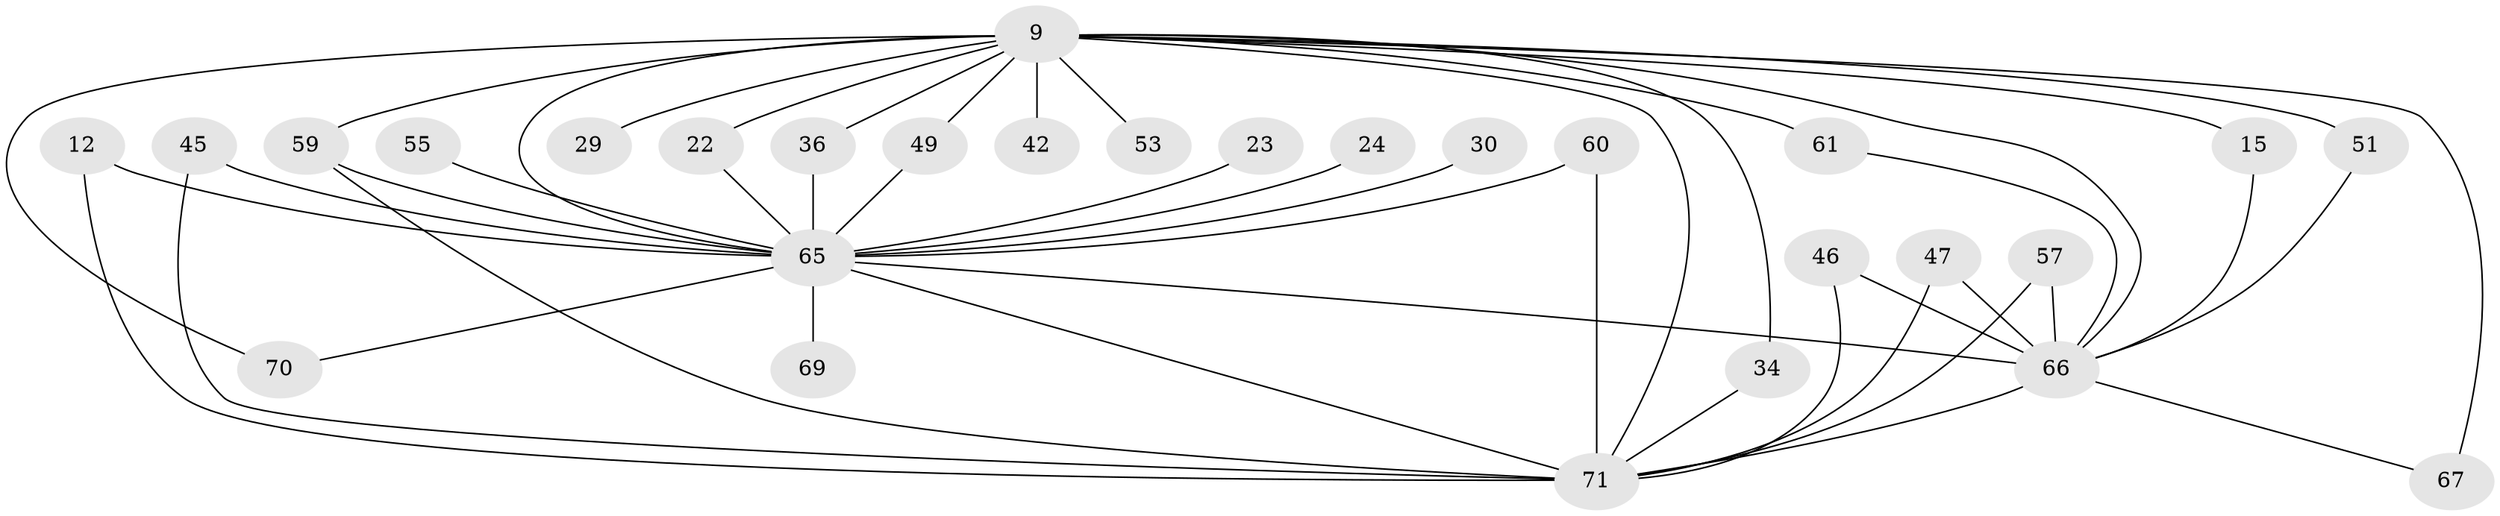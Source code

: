 // original degree distribution, {16: 0.04225352112676056, 18: 0.014084507042253521, 19: 0.04225352112676056, 14: 0.028169014084507043, 17: 0.014084507042253521, 6: 0.028169014084507043, 2: 0.49295774647887325, 3: 0.23943661971830985, 5: 0.028169014084507043, 4: 0.056338028169014086, 7: 0.014084507042253521}
// Generated by graph-tools (version 1.1) at 2025/48/03/04/25 21:48:28]
// undirected, 28 vertices, 47 edges
graph export_dot {
graph [start="1"]
  node [color=gray90,style=filled];
  9 [super="+3+7"];
  12;
  15;
  22;
  23;
  24;
  29;
  30;
  34 [super="+20+32"];
  36;
  42 [super="+13"];
  45;
  46;
  47;
  49;
  51 [super="+33"];
  53;
  55;
  57;
  59 [super="+58+43"];
  60;
  61 [super="+48"];
  65 [super="+37+56+50+8"];
  66 [super="+63+62"];
  67 [super="+54"];
  69;
  70 [super="+40"];
  71 [super="+35+38+52+68+4"];
  9 -- 22;
  9 -- 49;
  9 -- 59;
  9 -- 67 [weight=2];
  9 -- 42 [weight=3];
  9 -- 71 [weight=11];
  9 -- 15 [weight=2];
  9 -- 51 [weight=3];
  9 -- 53 [weight=2];
  9 -- 61 [weight=3];
  9 -- 65 [weight=20];
  9 -- 29 [weight=2];
  9 -- 36;
  9 -- 34 [weight=2];
  9 -- 66 [weight=3];
  9 -- 70 [weight=2];
  12 -- 65;
  12 -- 71;
  15 -- 66;
  22 -- 65;
  23 -- 65 [weight=2];
  24 -- 65 [weight=2];
  30 -- 65 [weight=2];
  34 -- 71 [weight=2];
  36 -- 65;
  45 -- 65;
  45 -- 71;
  46 -- 71;
  46 -- 66;
  47 -- 66;
  47 -- 71;
  49 -- 65;
  51 -- 66;
  55 -- 65 [weight=2];
  57 -- 71;
  57 -- 66;
  59 -- 65;
  59 -- 71 [weight=2];
  60 -- 65;
  60 -- 71;
  61 -- 66 [weight=2];
  65 -- 70;
  65 -- 69 [weight=2];
  65 -- 71 [weight=13];
  65 -- 66 [weight=6];
  66 -- 67;
  66 -- 71;
}
